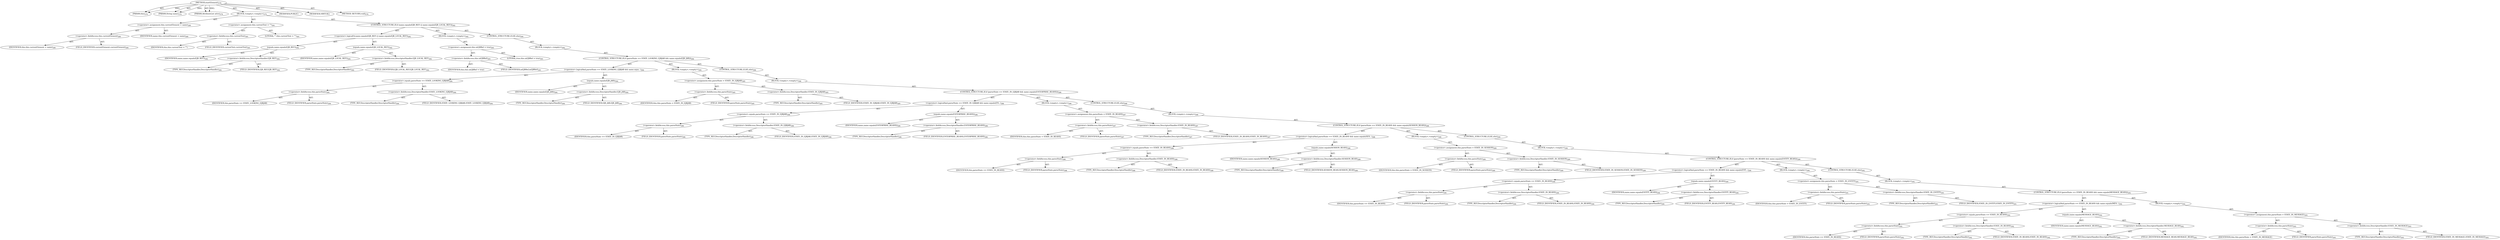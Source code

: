 digraph "startElement" {  
"111669149703" [label = <(METHOD,startElement)<SUB>278</SUB>> ]
"115964116995" [label = <(PARAM,this)<SUB>278</SUB>> ]
"115964117007" [label = <(PARAM,String name)<SUB>278</SUB>> ]
"115964117008" [label = <(PARAM,AttributeList attrs)<SUB>278</SUB>> ]
"25769803805" [label = <(BLOCK,&lt;empty&gt;,&lt;empty&gt;)<SUB>279</SUB>> ]
"30064771222" [label = <(&lt;operator&gt;.assignment,this.currentElement = name)<SUB>280</SUB>> ]
"30064771223" [label = <(&lt;operator&gt;.fieldAccess,this.currentElement)<SUB>280</SUB>> ]
"68719476741" [label = <(IDENTIFIER,this,this.currentElement = name)<SUB>280</SUB>> ]
"55834574892" [label = <(FIELD_IDENTIFIER,currentElement,currentElement)<SUB>280</SUB>> ]
"68719476852" [label = <(IDENTIFIER,name,this.currentElement = name)<SUB>280</SUB>> ]
"30064771224" [label = <(&lt;operator&gt;.assignment,this.currentText = &quot;&quot;)<SUB>281</SUB>> ]
"30064771225" [label = <(&lt;operator&gt;.fieldAccess,this.currentText)<SUB>281</SUB>> ]
"68719476853" [label = <(IDENTIFIER,this,this.currentText = &quot;&quot;)> ]
"55834574893" [label = <(FIELD_IDENTIFIER,currentText,currentText)<SUB>281</SUB>> ]
"90194313250" [label = <(LITERAL,&quot;&quot;,this.currentText = &quot;&quot;)<SUB>281</SUB>> ]
"47244640273" [label = <(CONTROL_STRUCTURE,IF,if (name.equals(EJB_REF) || name.equals(EJB_LOCAL_REF)))<SUB>282</SUB>> ]
"30064771226" [label = <(&lt;operator&gt;.logicalOr,name.equals(EJB_REF) || name.equals(EJB_LOCAL_REF))<SUB>282</SUB>> ]
"30064771227" [label = <(equals,name.equals(EJB_REF))<SUB>282</SUB>> ]
"68719476854" [label = <(IDENTIFIER,name,name.equals(EJB_REF))<SUB>282</SUB>> ]
"30064771228" [label = <(&lt;operator&gt;.fieldAccess,DescriptorHandler.EJB_REF)<SUB>282</SUB>> ]
"180388626436" [label = <(TYPE_REF,DescriptorHandler,DescriptorHandler)<SUB>282</SUB>> ]
"55834574894" [label = <(FIELD_IDENTIFIER,EJB_REF,EJB_REF)<SUB>282</SUB>> ]
"30064771229" [label = <(equals,name.equals(EJB_LOCAL_REF))<SUB>282</SUB>> ]
"68719476855" [label = <(IDENTIFIER,name,name.equals(EJB_LOCAL_REF))<SUB>282</SUB>> ]
"30064771230" [label = <(&lt;operator&gt;.fieldAccess,DescriptorHandler.EJB_LOCAL_REF)<SUB>282</SUB>> ]
"180388626437" [label = <(TYPE_REF,DescriptorHandler,DescriptorHandler)<SUB>282</SUB>> ]
"55834574895" [label = <(FIELD_IDENTIFIER,EJB_LOCAL_REF,EJB_LOCAL_REF)<SUB>282</SUB>> ]
"25769803806" [label = <(BLOCK,&lt;empty&gt;,&lt;empty&gt;)<SUB>282</SUB>> ]
"30064771231" [label = <(&lt;operator&gt;.assignment,this.inEJBRef = true)<SUB>283</SUB>> ]
"30064771232" [label = <(&lt;operator&gt;.fieldAccess,this.inEJBRef)<SUB>283</SUB>> ]
"68719476856" [label = <(IDENTIFIER,this,this.inEJBRef = true)> ]
"55834574896" [label = <(FIELD_IDENTIFIER,inEJBRef,inEJBRef)<SUB>283</SUB>> ]
"90194313251" [label = <(LITERAL,true,this.inEJBRef = true)<SUB>283</SUB>> ]
"47244640274" [label = <(CONTROL_STRUCTURE,ELSE,else)<SUB>284</SUB>> ]
"25769803807" [label = <(BLOCK,&lt;empty&gt;,&lt;empty&gt;)<SUB>284</SUB>> ]
"47244640275" [label = <(CONTROL_STRUCTURE,IF,if (parseState == STATE_LOOKING_EJBJAR &amp;&amp; name.equals(EJB_JAR)))<SUB>284</SUB>> ]
"30064771233" [label = <(&lt;operator&gt;.logicalAnd,parseState == STATE_LOOKING_EJBJAR &amp;&amp; name.equa...)<SUB>284</SUB>> ]
"30064771234" [label = <(&lt;operator&gt;.equals,parseState == STATE_LOOKING_EJBJAR)<SUB>284</SUB>> ]
"30064771235" [label = <(&lt;operator&gt;.fieldAccess,this.parseState)<SUB>284</SUB>> ]
"68719476857" [label = <(IDENTIFIER,this,parseState == STATE_LOOKING_EJBJAR)> ]
"55834574897" [label = <(FIELD_IDENTIFIER,parseState,parseState)<SUB>284</SUB>> ]
"30064771236" [label = <(&lt;operator&gt;.fieldAccess,DescriptorHandler.STATE_LOOKING_EJBJAR)<SUB>284</SUB>> ]
"180388626438" [label = <(TYPE_REF,DescriptorHandler,DescriptorHandler)<SUB>284</SUB>> ]
"55834574898" [label = <(FIELD_IDENTIFIER,STATE_LOOKING_EJBJAR,STATE_LOOKING_EJBJAR)<SUB>284</SUB>> ]
"30064771237" [label = <(equals,name.equals(EJB_JAR))<SUB>284</SUB>> ]
"68719476858" [label = <(IDENTIFIER,name,name.equals(EJB_JAR))<SUB>284</SUB>> ]
"30064771238" [label = <(&lt;operator&gt;.fieldAccess,DescriptorHandler.EJB_JAR)<SUB>284</SUB>> ]
"180388626439" [label = <(TYPE_REF,DescriptorHandler,DescriptorHandler)<SUB>284</SUB>> ]
"55834574899" [label = <(FIELD_IDENTIFIER,EJB_JAR,EJB_JAR)<SUB>284</SUB>> ]
"25769803808" [label = <(BLOCK,&lt;empty&gt;,&lt;empty&gt;)<SUB>284</SUB>> ]
"30064771239" [label = <(&lt;operator&gt;.assignment,this.parseState = STATE_IN_EJBJAR)<SUB>285</SUB>> ]
"30064771240" [label = <(&lt;operator&gt;.fieldAccess,this.parseState)<SUB>285</SUB>> ]
"68719476859" [label = <(IDENTIFIER,this,this.parseState = STATE_IN_EJBJAR)> ]
"55834574900" [label = <(FIELD_IDENTIFIER,parseState,parseState)<SUB>285</SUB>> ]
"30064771241" [label = <(&lt;operator&gt;.fieldAccess,DescriptorHandler.STATE_IN_EJBJAR)<SUB>285</SUB>> ]
"180388626440" [label = <(TYPE_REF,DescriptorHandler,DescriptorHandler)<SUB>285</SUB>> ]
"55834574901" [label = <(FIELD_IDENTIFIER,STATE_IN_EJBJAR,STATE_IN_EJBJAR)<SUB>285</SUB>> ]
"47244640276" [label = <(CONTROL_STRUCTURE,ELSE,else)<SUB>286</SUB>> ]
"25769803809" [label = <(BLOCK,&lt;empty&gt;,&lt;empty&gt;)<SUB>286</SUB>> ]
"47244640277" [label = <(CONTROL_STRUCTURE,IF,if (parseState == STATE_IN_EJBJAR &amp;&amp; name.equals(ENTERPRISE_BEANS)))<SUB>286</SUB>> ]
"30064771242" [label = <(&lt;operator&gt;.logicalAnd,parseState == STATE_IN_EJBJAR &amp;&amp; name.equals(EN...)<SUB>286</SUB>> ]
"30064771243" [label = <(&lt;operator&gt;.equals,parseState == STATE_IN_EJBJAR)<SUB>286</SUB>> ]
"30064771244" [label = <(&lt;operator&gt;.fieldAccess,this.parseState)<SUB>286</SUB>> ]
"68719476860" [label = <(IDENTIFIER,this,parseState == STATE_IN_EJBJAR)> ]
"55834574902" [label = <(FIELD_IDENTIFIER,parseState,parseState)<SUB>286</SUB>> ]
"30064771245" [label = <(&lt;operator&gt;.fieldAccess,DescriptorHandler.STATE_IN_EJBJAR)<SUB>286</SUB>> ]
"180388626441" [label = <(TYPE_REF,DescriptorHandler,DescriptorHandler)<SUB>286</SUB>> ]
"55834574903" [label = <(FIELD_IDENTIFIER,STATE_IN_EJBJAR,STATE_IN_EJBJAR)<SUB>286</SUB>> ]
"30064771246" [label = <(equals,name.equals(ENTERPRISE_BEANS))<SUB>286</SUB>> ]
"68719476861" [label = <(IDENTIFIER,name,name.equals(ENTERPRISE_BEANS))<SUB>286</SUB>> ]
"30064771247" [label = <(&lt;operator&gt;.fieldAccess,DescriptorHandler.ENTERPRISE_BEANS)<SUB>286</SUB>> ]
"180388626442" [label = <(TYPE_REF,DescriptorHandler,DescriptorHandler)<SUB>286</SUB>> ]
"55834574904" [label = <(FIELD_IDENTIFIER,ENTERPRISE_BEANS,ENTERPRISE_BEANS)<SUB>286</SUB>> ]
"25769803810" [label = <(BLOCK,&lt;empty&gt;,&lt;empty&gt;)<SUB>286</SUB>> ]
"30064771248" [label = <(&lt;operator&gt;.assignment,this.parseState = STATE_IN_BEANS)<SUB>287</SUB>> ]
"30064771249" [label = <(&lt;operator&gt;.fieldAccess,this.parseState)<SUB>287</SUB>> ]
"68719476862" [label = <(IDENTIFIER,this,this.parseState = STATE_IN_BEANS)> ]
"55834574905" [label = <(FIELD_IDENTIFIER,parseState,parseState)<SUB>287</SUB>> ]
"30064771250" [label = <(&lt;operator&gt;.fieldAccess,DescriptorHandler.STATE_IN_BEANS)<SUB>287</SUB>> ]
"180388626443" [label = <(TYPE_REF,DescriptorHandler,DescriptorHandler)<SUB>287</SUB>> ]
"55834574906" [label = <(FIELD_IDENTIFIER,STATE_IN_BEANS,STATE_IN_BEANS)<SUB>287</SUB>> ]
"47244640278" [label = <(CONTROL_STRUCTURE,ELSE,else)<SUB>288</SUB>> ]
"25769803811" [label = <(BLOCK,&lt;empty&gt;,&lt;empty&gt;)<SUB>288</SUB>> ]
"47244640279" [label = <(CONTROL_STRUCTURE,IF,if (parseState == STATE_IN_BEANS &amp;&amp; name.equals(SESSION_BEAN)))<SUB>288</SUB>> ]
"30064771251" [label = <(&lt;operator&gt;.logicalAnd,parseState == STATE_IN_BEANS &amp;&amp; name.equals(SES...)<SUB>288</SUB>> ]
"30064771252" [label = <(&lt;operator&gt;.equals,parseState == STATE_IN_BEANS)<SUB>288</SUB>> ]
"30064771253" [label = <(&lt;operator&gt;.fieldAccess,this.parseState)<SUB>288</SUB>> ]
"68719476863" [label = <(IDENTIFIER,this,parseState == STATE_IN_BEANS)> ]
"55834574907" [label = <(FIELD_IDENTIFIER,parseState,parseState)<SUB>288</SUB>> ]
"30064771254" [label = <(&lt;operator&gt;.fieldAccess,DescriptorHandler.STATE_IN_BEANS)<SUB>288</SUB>> ]
"180388626444" [label = <(TYPE_REF,DescriptorHandler,DescriptorHandler)<SUB>288</SUB>> ]
"55834574908" [label = <(FIELD_IDENTIFIER,STATE_IN_BEANS,STATE_IN_BEANS)<SUB>288</SUB>> ]
"30064771255" [label = <(equals,name.equals(SESSION_BEAN))<SUB>288</SUB>> ]
"68719476864" [label = <(IDENTIFIER,name,name.equals(SESSION_BEAN))<SUB>288</SUB>> ]
"30064771256" [label = <(&lt;operator&gt;.fieldAccess,DescriptorHandler.SESSION_BEAN)<SUB>288</SUB>> ]
"180388626445" [label = <(TYPE_REF,DescriptorHandler,DescriptorHandler)<SUB>288</SUB>> ]
"55834574909" [label = <(FIELD_IDENTIFIER,SESSION_BEAN,SESSION_BEAN)<SUB>288</SUB>> ]
"25769803812" [label = <(BLOCK,&lt;empty&gt;,&lt;empty&gt;)<SUB>288</SUB>> ]
"30064771257" [label = <(&lt;operator&gt;.assignment,this.parseState = STATE_IN_SESSION)<SUB>289</SUB>> ]
"30064771258" [label = <(&lt;operator&gt;.fieldAccess,this.parseState)<SUB>289</SUB>> ]
"68719476865" [label = <(IDENTIFIER,this,this.parseState = STATE_IN_SESSION)> ]
"55834574910" [label = <(FIELD_IDENTIFIER,parseState,parseState)<SUB>289</SUB>> ]
"30064771259" [label = <(&lt;operator&gt;.fieldAccess,DescriptorHandler.STATE_IN_SESSION)<SUB>289</SUB>> ]
"180388626446" [label = <(TYPE_REF,DescriptorHandler,DescriptorHandler)<SUB>289</SUB>> ]
"55834574911" [label = <(FIELD_IDENTIFIER,STATE_IN_SESSION,STATE_IN_SESSION)<SUB>289</SUB>> ]
"47244640280" [label = <(CONTROL_STRUCTURE,ELSE,else)<SUB>290</SUB>> ]
"25769803813" [label = <(BLOCK,&lt;empty&gt;,&lt;empty&gt;)<SUB>290</SUB>> ]
"47244640281" [label = <(CONTROL_STRUCTURE,IF,if (parseState == STATE_IN_BEANS &amp;&amp; name.equals(ENTITY_BEAN)))<SUB>290</SUB>> ]
"30064771260" [label = <(&lt;operator&gt;.logicalAnd,parseState == STATE_IN_BEANS &amp;&amp; name.equals(ENT...)<SUB>290</SUB>> ]
"30064771261" [label = <(&lt;operator&gt;.equals,parseState == STATE_IN_BEANS)<SUB>290</SUB>> ]
"30064771262" [label = <(&lt;operator&gt;.fieldAccess,this.parseState)<SUB>290</SUB>> ]
"68719476866" [label = <(IDENTIFIER,this,parseState == STATE_IN_BEANS)> ]
"55834574912" [label = <(FIELD_IDENTIFIER,parseState,parseState)<SUB>290</SUB>> ]
"30064771263" [label = <(&lt;operator&gt;.fieldAccess,DescriptorHandler.STATE_IN_BEANS)<SUB>290</SUB>> ]
"180388626447" [label = <(TYPE_REF,DescriptorHandler,DescriptorHandler)<SUB>290</SUB>> ]
"55834574913" [label = <(FIELD_IDENTIFIER,STATE_IN_BEANS,STATE_IN_BEANS)<SUB>290</SUB>> ]
"30064771264" [label = <(equals,name.equals(ENTITY_BEAN))<SUB>290</SUB>> ]
"68719476867" [label = <(IDENTIFIER,name,name.equals(ENTITY_BEAN))<SUB>290</SUB>> ]
"30064771265" [label = <(&lt;operator&gt;.fieldAccess,DescriptorHandler.ENTITY_BEAN)<SUB>290</SUB>> ]
"180388626448" [label = <(TYPE_REF,DescriptorHandler,DescriptorHandler)<SUB>290</SUB>> ]
"55834574914" [label = <(FIELD_IDENTIFIER,ENTITY_BEAN,ENTITY_BEAN)<SUB>290</SUB>> ]
"25769803814" [label = <(BLOCK,&lt;empty&gt;,&lt;empty&gt;)<SUB>290</SUB>> ]
"30064771266" [label = <(&lt;operator&gt;.assignment,this.parseState = STATE_IN_ENTITY)<SUB>291</SUB>> ]
"30064771267" [label = <(&lt;operator&gt;.fieldAccess,this.parseState)<SUB>291</SUB>> ]
"68719476868" [label = <(IDENTIFIER,this,this.parseState = STATE_IN_ENTITY)> ]
"55834574915" [label = <(FIELD_IDENTIFIER,parseState,parseState)<SUB>291</SUB>> ]
"30064771268" [label = <(&lt;operator&gt;.fieldAccess,DescriptorHandler.STATE_IN_ENTITY)<SUB>291</SUB>> ]
"180388626449" [label = <(TYPE_REF,DescriptorHandler,DescriptorHandler)<SUB>291</SUB>> ]
"55834574916" [label = <(FIELD_IDENTIFIER,STATE_IN_ENTITY,STATE_IN_ENTITY)<SUB>291</SUB>> ]
"47244640282" [label = <(CONTROL_STRUCTURE,ELSE,else)<SUB>292</SUB>> ]
"25769803815" [label = <(BLOCK,&lt;empty&gt;,&lt;empty&gt;)<SUB>292</SUB>> ]
"47244640283" [label = <(CONTROL_STRUCTURE,IF,if (parseState == STATE_IN_BEANS &amp;&amp; name.equals(MESSAGE_BEAN)))<SUB>292</SUB>> ]
"30064771269" [label = <(&lt;operator&gt;.logicalAnd,parseState == STATE_IN_BEANS &amp;&amp; name.equals(MES...)<SUB>292</SUB>> ]
"30064771270" [label = <(&lt;operator&gt;.equals,parseState == STATE_IN_BEANS)<SUB>292</SUB>> ]
"30064771271" [label = <(&lt;operator&gt;.fieldAccess,this.parseState)<SUB>292</SUB>> ]
"68719476869" [label = <(IDENTIFIER,this,parseState == STATE_IN_BEANS)> ]
"55834574917" [label = <(FIELD_IDENTIFIER,parseState,parseState)<SUB>292</SUB>> ]
"30064771272" [label = <(&lt;operator&gt;.fieldAccess,DescriptorHandler.STATE_IN_BEANS)<SUB>292</SUB>> ]
"180388626450" [label = <(TYPE_REF,DescriptorHandler,DescriptorHandler)<SUB>292</SUB>> ]
"55834574918" [label = <(FIELD_IDENTIFIER,STATE_IN_BEANS,STATE_IN_BEANS)<SUB>292</SUB>> ]
"30064771273" [label = <(equals,name.equals(MESSAGE_BEAN))<SUB>292</SUB>> ]
"68719476870" [label = <(IDENTIFIER,name,name.equals(MESSAGE_BEAN))<SUB>292</SUB>> ]
"30064771274" [label = <(&lt;operator&gt;.fieldAccess,DescriptorHandler.MESSAGE_BEAN)<SUB>292</SUB>> ]
"180388626451" [label = <(TYPE_REF,DescriptorHandler,DescriptorHandler)<SUB>292</SUB>> ]
"55834574919" [label = <(FIELD_IDENTIFIER,MESSAGE_BEAN,MESSAGE_BEAN)<SUB>292</SUB>> ]
"25769803816" [label = <(BLOCK,&lt;empty&gt;,&lt;empty&gt;)<SUB>292</SUB>> ]
"30064771275" [label = <(&lt;operator&gt;.assignment,this.parseState = STATE_IN_MESSAGE)<SUB>293</SUB>> ]
"30064771276" [label = <(&lt;operator&gt;.fieldAccess,this.parseState)<SUB>293</SUB>> ]
"68719476871" [label = <(IDENTIFIER,this,this.parseState = STATE_IN_MESSAGE)> ]
"55834574920" [label = <(FIELD_IDENTIFIER,parseState,parseState)<SUB>293</SUB>> ]
"30064771277" [label = <(&lt;operator&gt;.fieldAccess,DescriptorHandler.STATE_IN_MESSAGE)<SUB>293</SUB>> ]
"180388626452" [label = <(TYPE_REF,DescriptorHandler,DescriptorHandler)<SUB>293</SUB>> ]
"55834574921" [label = <(FIELD_IDENTIFIER,STATE_IN_MESSAGE,STATE_IN_MESSAGE)<SUB>293</SUB>> ]
"133143986242" [label = <(MODIFIER,PUBLIC)> ]
"133143986243" [label = <(MODIFIER,VIRTUAL)> ]
"128849018887" [label = <(METHOD_RETURN,void)<SUB>278</SUB>> ]
  "111669149703" -> "115964116995"  [ label = "AST: "] 
  "111669149703" -> "115964117007"  [ label = "AST: "] 
  "111669149703" -> "115964117008"  [ label = "AST: "] 
  "111669149703" -> "25769803805"  [ label = "AST: "] 
  "111669149703" -> "133143986242"  [ label = "AST: "] 
  "111669149703" -> "133143986243"  [ label = "AST: "] 
  "111669149703" -> "128849018887"  [ label = "AST: "] 
  "25769803805" -> "30064771222"  [ label = "AST: "] 
  "25769803805" -> "30064771224"  [ label = "AST: "] 
  "25769803805" -> "47244640273"  [ label = "AST: "] 
  "30064771222" -> "30064771223"  [ label = "AST: "] 
  "30064771222" -> "68719476852"  [ label = "AST: "] 
  "30064771223" -> "68719476741"  [ label = "AST: "] 
  "30064771223" -> "55834574892"  [ label = "AST: "] 
  "30064771224" -> "30064771225"  [ label = "AST: "] 
  "30064771224" -> "90194313250"  [ label = "AST: "] 
  "30064771225" -> "68719476853"  [ label = "AST: "] 
  "30064771225" -> "55834574893"  [ label = "AST: "] 
  "47244640273" -> "30064771226"  [ label = "AST: "] 
  "47244640273" -> "25769803806"  [ label = "AST: "] 
  "47244640273" -> "47244640274"  [ label = "AST: "] 
  "30064771226" -> "30064771227"  [ label = "AST: "] 
  "30064771226" -> "30064771229"  [ label = "AST: "] 
  "30064771227" -> "68719476854"  [ label = "AST: "] 
  "30064771227" -> "30064771228"  [ label = "AST: "] 
  "30064771228" -> "180388626436"  [ label = "AST: "] 
  "30064771228" -> "55834574894"  [ label = "AST: "] 
  "30064771229" -> "68719476855"  [ label = "AST: "] 
  "30064771229" -> "30064771230"  [ label = "AST: "] 
  "30064771230" -> "180388626437"  [ label = "AST: "] 
  "30064771230" -> "55834574895"  [ label = "AST: "] 
  "25769803806" -> "30064771231"  [ label = "AST: "] 
  "30064771231" -> "30064771232"  [ label = "AST: "] 
  "30064771231" -> "90194313251"  [ label = "AST: "] 
  "30064771232" -> "68719476856"  [ label = "AST: "] 
  "30064771232" -> "55834574896"  [ label = "AST: "] 
  "47244640274" -> "25769803807"  [ label = "AST: "] 
  "25769803807" -> "47244640275"  [ label = "AST: "] 
  "47244640275" -> "30064771233"  [ label = "AST: "] 
  "47244640275" -> "25769803808"  [ label = "AST: "] 
  "47244640275" -> "47244640276"  [ label = "AST: "] 
  "30064771233" -> "30064771234"  [ label = "AST: "] 
  "30064771233" -> "30064771237"  [ label = "AST: "] 
  "30064771234" -> "30064771235"  [ label = "AST: "] 
  "30064771234" -> "30064771236"  [ label = "AST: "] 
  "30064771235" -> "68719476857"  [ label = "AST: "] 
  "30064771235" -> "55834574897"  [ label = "AST: "] 
  "30064771236" -> "180388626438"  [ label = "AST: "] 
  "30064771236" -> "55834574898"  [ label = "AST: "] 
  "30064771237" -> "68719476858"  [ label = "AST: "] 
  "30064771237" -> "30064771238"  [ label = "AST: "] 
  "30064771238" -> "180388626439"  [ label = "AST: "] 
  "30064771238" -> "55834574899"  [ label = "AST: "] 
  "25769803808" -> "30064771239"  [ label = "AST: "] 
  "30064771239" -> "30064771240"  [ label = "AST: "] 
  "30064771239" -> "30064771241"  [ label = "AST: "] 
  "30064771240" -> "68719476859"  [ label = "AST: "] 
  "30064771240" -> "55834574900"  [ label = "AST: "] 
  "30064771241" -> "180388626440"  [ label = "AST: "] 
  "30064771241" -> "55834574901"  [ label = "AST: "] 
  "47244640276" -> "25769803809"  [ label = "AST: "] 
  "25769803809" -> "47244640277"  [ label = "AST: "] 
  "47244640277" -> "30064771242"  [ label = "AST: "] 
  "47244640277" -> "25769803810"  [ label = "AST: "] 
  "47244640277" -> "47244640278"  [ label = "AST: "] 
  "30064771242" -> "30064771243"  [ label = "AST: "] 
  "30064771242" -> "30064771246"  [ label = "AST: "] 
  "30064771243" -> "30064771244"  [ label = "AST: "] 
  "30064771243" -> "30064771245"  [ label = "AST: "] 
  "30064771244" -> "68719476860"  [ label = "AST: "] 
  "30064771244" -> "55834574902"  [ label = "AST: "] 
  "30064771245" -> "180388626441"  [ label = "AST: "] 
  "30064771245" -> "55834574903"  [ label = "AST: "] 
  "30064771246" -> "68719476861"  [ label = "AST: "] 
  "30064771246" -> "30064771247"  [ label = "AST: "] 
  "30064771247" -> "180388626442"  [ label = "AST: "] 
  "30064771247" -> "55834574904"  [ label = "AST: "] 
  "25769803810" -> "30064771248"  [ label = "AST: "] 
  "30064771248" -> "30064771249"  [ label = "AST: "] 
  "30064771248" -> "30064771250"  [ label = "AST: "] 
  "30064771249" -> "68719476862"  [ label = "AST: "] 
  "30064771249" -> "55834574905"  [ label = "AST: "] 
  "30064771250" -> "180388626443"  [ label = "AST: "] 
  "30064771250" -> "55834574906"  [ label = "AST: "] 
  "47244640278" -> "25769803811"  [ label = "AST: "] 
  "25769803811" -> "47244640279"  [ label = "AST: "] 
  "47244640279" -> "30064771251"  [ label = "AST: "] 
  "47244640279" -> "25769803812"  [ label = "AST: "] 
  "47244640279" -> "47244640280"  [ label = "AST: "] 
  "30064771251" -> "30064771252"  [ label = "AST: "] 
  "30064771251" -> "30064771255"  [ label = "AST: "] 
  "30064771252" -> "30064771253"  [ label = "AST: "] 
  "30064771252" -> "30064771254"  [ label = "AST: "] 
  "30064771253" -> "68719476863"  [ label = "AST: "] 
  "30064771253" -> "55834574907"  [ label = "AST: "] 
  "30064771254" -> "180388626444"  [ label = "AST: "] 
  "30064771254" -> "55834574908"  [ label = "AST: "] 
  "30064771255" -> "68719476864"  [ label = "AST: "] 
  "30064771255" -> "30064771256"  [ label = "AST: "] 
  "30064771256" -> "180388626445"  [ label = "AST: "] 
  "30064771256" -> "55834574909"  [ label = "AST: "] 
  "25769803812" -> "30064771257"  [ label = "AST: "] 
  "30064771257" -> "30064771258"  [ label = "AST: "] 
  "30064771257" -> "30064771259"  [ label = "AST: "] 
  "30064771258" -> "68719476865"  [ label = "AST: "] 
  "30064771258" -> "55834574910"  [ label = "AST: "] 
  "30064771259" -> "180388626446"  [ label = "AST: "] 
  "30064771259" -> "55834574911"  [ label = "AST: "] 
  "47244640280" -> "25769803813"  [ label = "AST: "] 
  "25769803813" -> "47244640281"  [ label = "AST: "] 
  "47244640281" -> "30064771260"  [ label = "AST: "] 
  "47244640281" -> "25769803814"  [ label = "AST: "] 
  "47244640281" -> "47244640282"  [ label = "AST: "] 
  "30064771260" -> "30064771261"  [ label = "AST: "] 
  "30064771260" -> "30064771264"  [ label = "AST: "] 
  "30064771261" -> "30064771262"  [ label = "AST: "] 
  "30064771261" -> "30064771263"  [ label = "AST: "] 
  "30064771262" -> "68719476866"  [ label = "AST: "] 
  "30064771262" -> "55834574912"  [ label = "AST: "] 
  "30064771263" -> "180388626447"  [ label = "AST: "] 
  "30064771263" -> "55834574913"  [ label = "AST: "] 
  "30064771264" -> "68719476867"  [ label = "AST: "] 
  "30064771264" -> "30064771265"  [ label = "AST: "] 
  "30064771265" -> "180388626448"  [ label = "AST: "] 
  "30064771265" -> "55834574914"  [ label = "AST: "] 
  "25769803814" -> "30064771266"  [ label = "AST: "] 
  "30064771266" -> "30064771267"  [ label = "AST: "] 
  "30064771266" -> "30064771268"  [ label = "AST: "] 
  "30064771267" -> "68719476868"  [ label = "AST: "] 
  "30064771267" -> "55834574915"  [ label = "AST: "] 
  "30064771268" -> "180388626449"  [ label = "AST: "] 
  "30064771268" -> "55834574916"  [ label = "AST: "] 
  "47244640282" -> "25769803815"  [ label = "AST: "] 
  "25769803815" -> "47244640283"  [ label = "AST: "] 
  "47244640283" -> "30064771269"  [ label = "AST: "] 
  "47244640283" -> "25769803816"  [ label = "AST: "] 
  "30064771269" -> "30064771270"  [ label = "AST: "] 
  "30064771269" -> "30064771273"  [ label = "AST: "] 
  "30064771270" -> "30064771271"  [ label = "AST: "] 
  "30064771270" -> "30064771272"  [ label = "AST: "] 
  "30064771271" -> "68719476869"  [ label = "AST: "] 
  "30064771271" -> "55834574917"  [ label = "AST: "] 
  "30064771272" -> "180388626450"  [ label = "AST: "] 
  "30064771272" -> "55834574918"  [ label = "AST: "] 
  "30064771273" -> "68719476870"  [ label = "AST: "] 
  "30064771273" -> "30064771274"  [ label = "AST: "] 
  "30064771274" -> "180388626451"  [ label = "AST: "] 
  "30064771274" -> "55834574919"  [ label = "AST: "] 
  "25769803816" -> "30064771275"  [ label = "AST: "] 
  "30064771275" -> "30064771276"  [ label = "AST: "] 
  "30064771275" -> "30064771277"  [ label = "AST: "] 
  "30064771276" -> "68719476871"  [ label = "AST: "] 
  "30064771276" -> "55834574920"  [ label = "AST: "] 
  "30064771277" -> "180388626452"  [ label = "AST: "] 
  "30064771277" -> "55834574921"  [ label = "AST: "] 
  "111669149703" -> "115964116995"  [ label = "DDG: "] 
  "111669149703" -> "115964117007"  [ label = "DDG: "] 
  "111669149703" -> "115964117008"  [ label = "DDG: "] 
}
